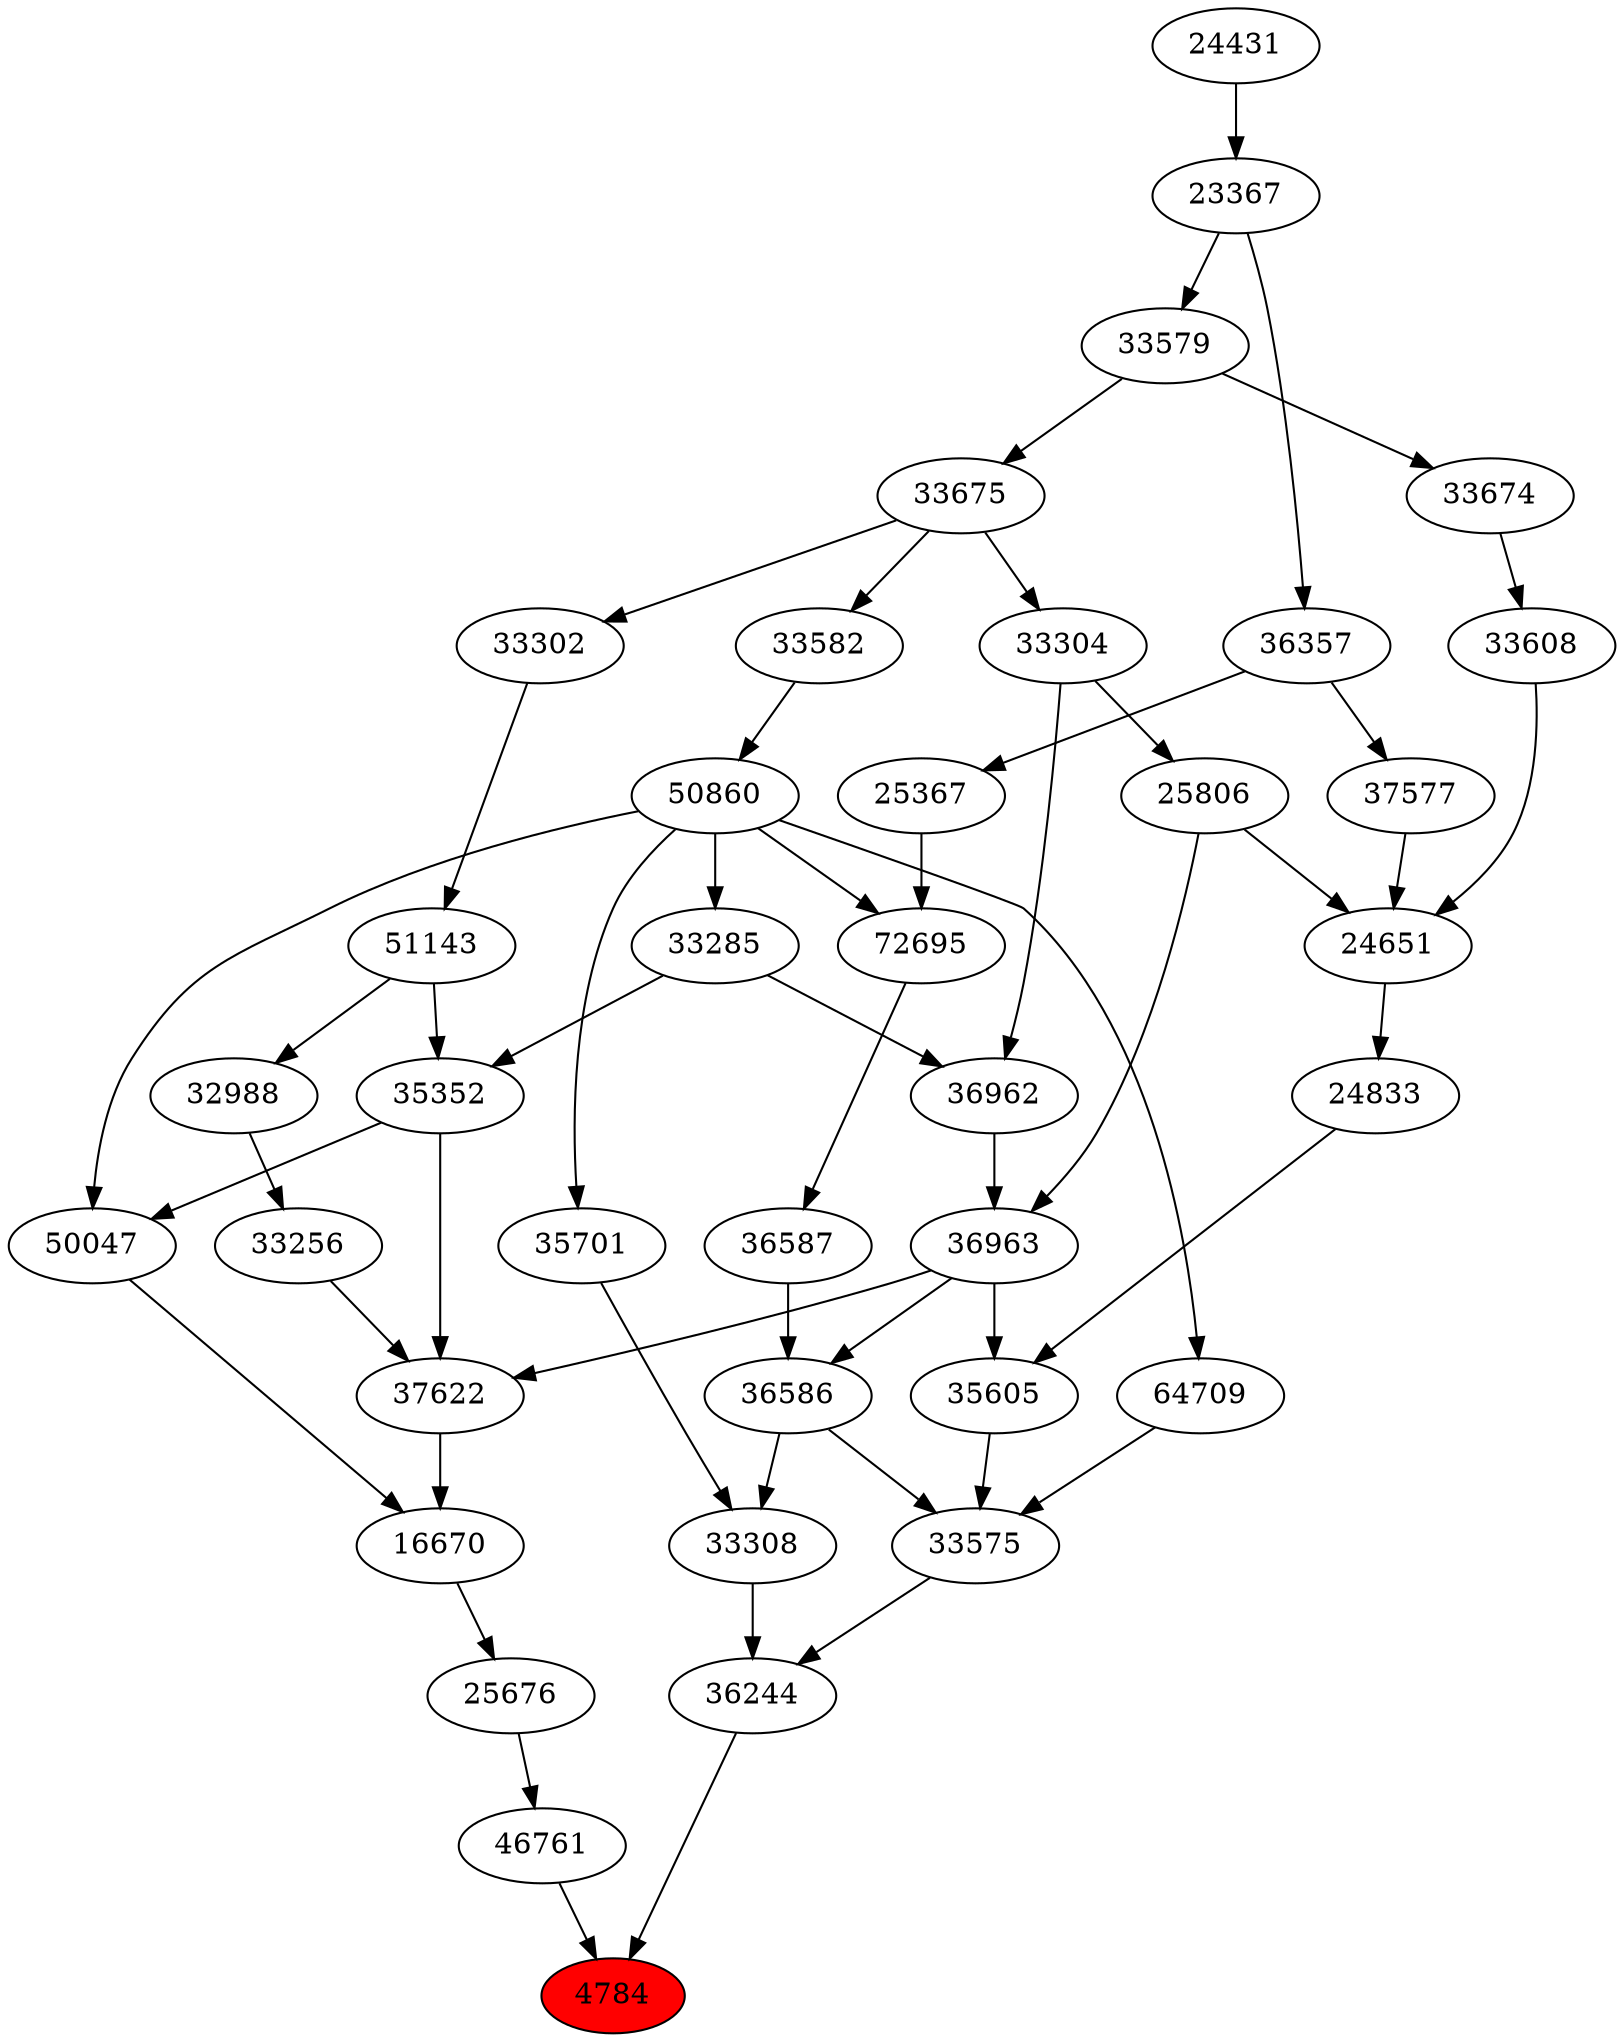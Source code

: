 strict digraph{ 
4784 [label="4784" fillcolor=red style=filled]
36244 -> 4784
46761 -> 4784
36244 [label="36244"]
33308 -> 36244
33575 -> 36244
46761 [label="46761"]
25676 -> 46761
33308 [label="33308"]
36586 -> 33308
35701 -> 33308
33575 [label="33575"]
36586 -> 33575
35605 -> 33575
64709 -> 33575
25676 [label="25676"]
16670 -> 25676
36586 [label="36586"]
36587 -> 36586
36963 -> 36586
35701 [label="35701"]
50860 -> 35701
35605 [label="35605"]
24833 -> 35605
36963 -> 35605
64709 [label="64709"]
50860 -> 64709
16670 [label="16670"]
37622 -> 16670
50047 -> 16670
36587 [label="36587"]
72695 -> 36587
36963 [label="36963"]
36962 -> 36963
25806 -> 36963
50860 [label="50860"]
33582 -> 50860
24833 [label="24833"]
24651 -> 24833
37622 [label="37622"]
36963 -> 37622
35352 -> 37622
33256 -> 37622
50047 [label="50047"]
35352 -> 50047
50860 -> 50047
72695 [label="72695"]
50860 -> 72695
25367 -> 72695
36962 [label="36962"]
33285 -> 36962
33304 -> 36962
25806 [label="25806"]
33304 -> 25806
33582 [label="33582"]
33675 -> 33582
24651 [label="24651"]
25806 -> 24651
33608 -> 24651
37577 -> 24651
35352 [label="35352"]
33285 -> 35352
51143 -> 35352
33256 [label="33256"]
32988 -> 33256
25367 [label="25367"]
36357 -> 25367
33285 [label="33285"]
50860 -> 33285
33304 [label="33304"]
33675 -> 33304
33675 [label="33675"]
33579 -> 33675
33608 [label="33608"]
33674 -> 33608
37577 [label="37577"]
36357 -> 37577
51143 [label="51143"]
33302 -> 51143
32988 [label="32988"]
51143 -> 32988
36357 [label="36357"]
23367 -> 36357
33579 [label="33579"]
23367 -> 33579
33674 [label="33674"]
33579 -> 33674
33302 [label="33302"]
33675 -> 33302
23367 [label="23367"]
24431 -> 23367
24431 [label="24431"]
}